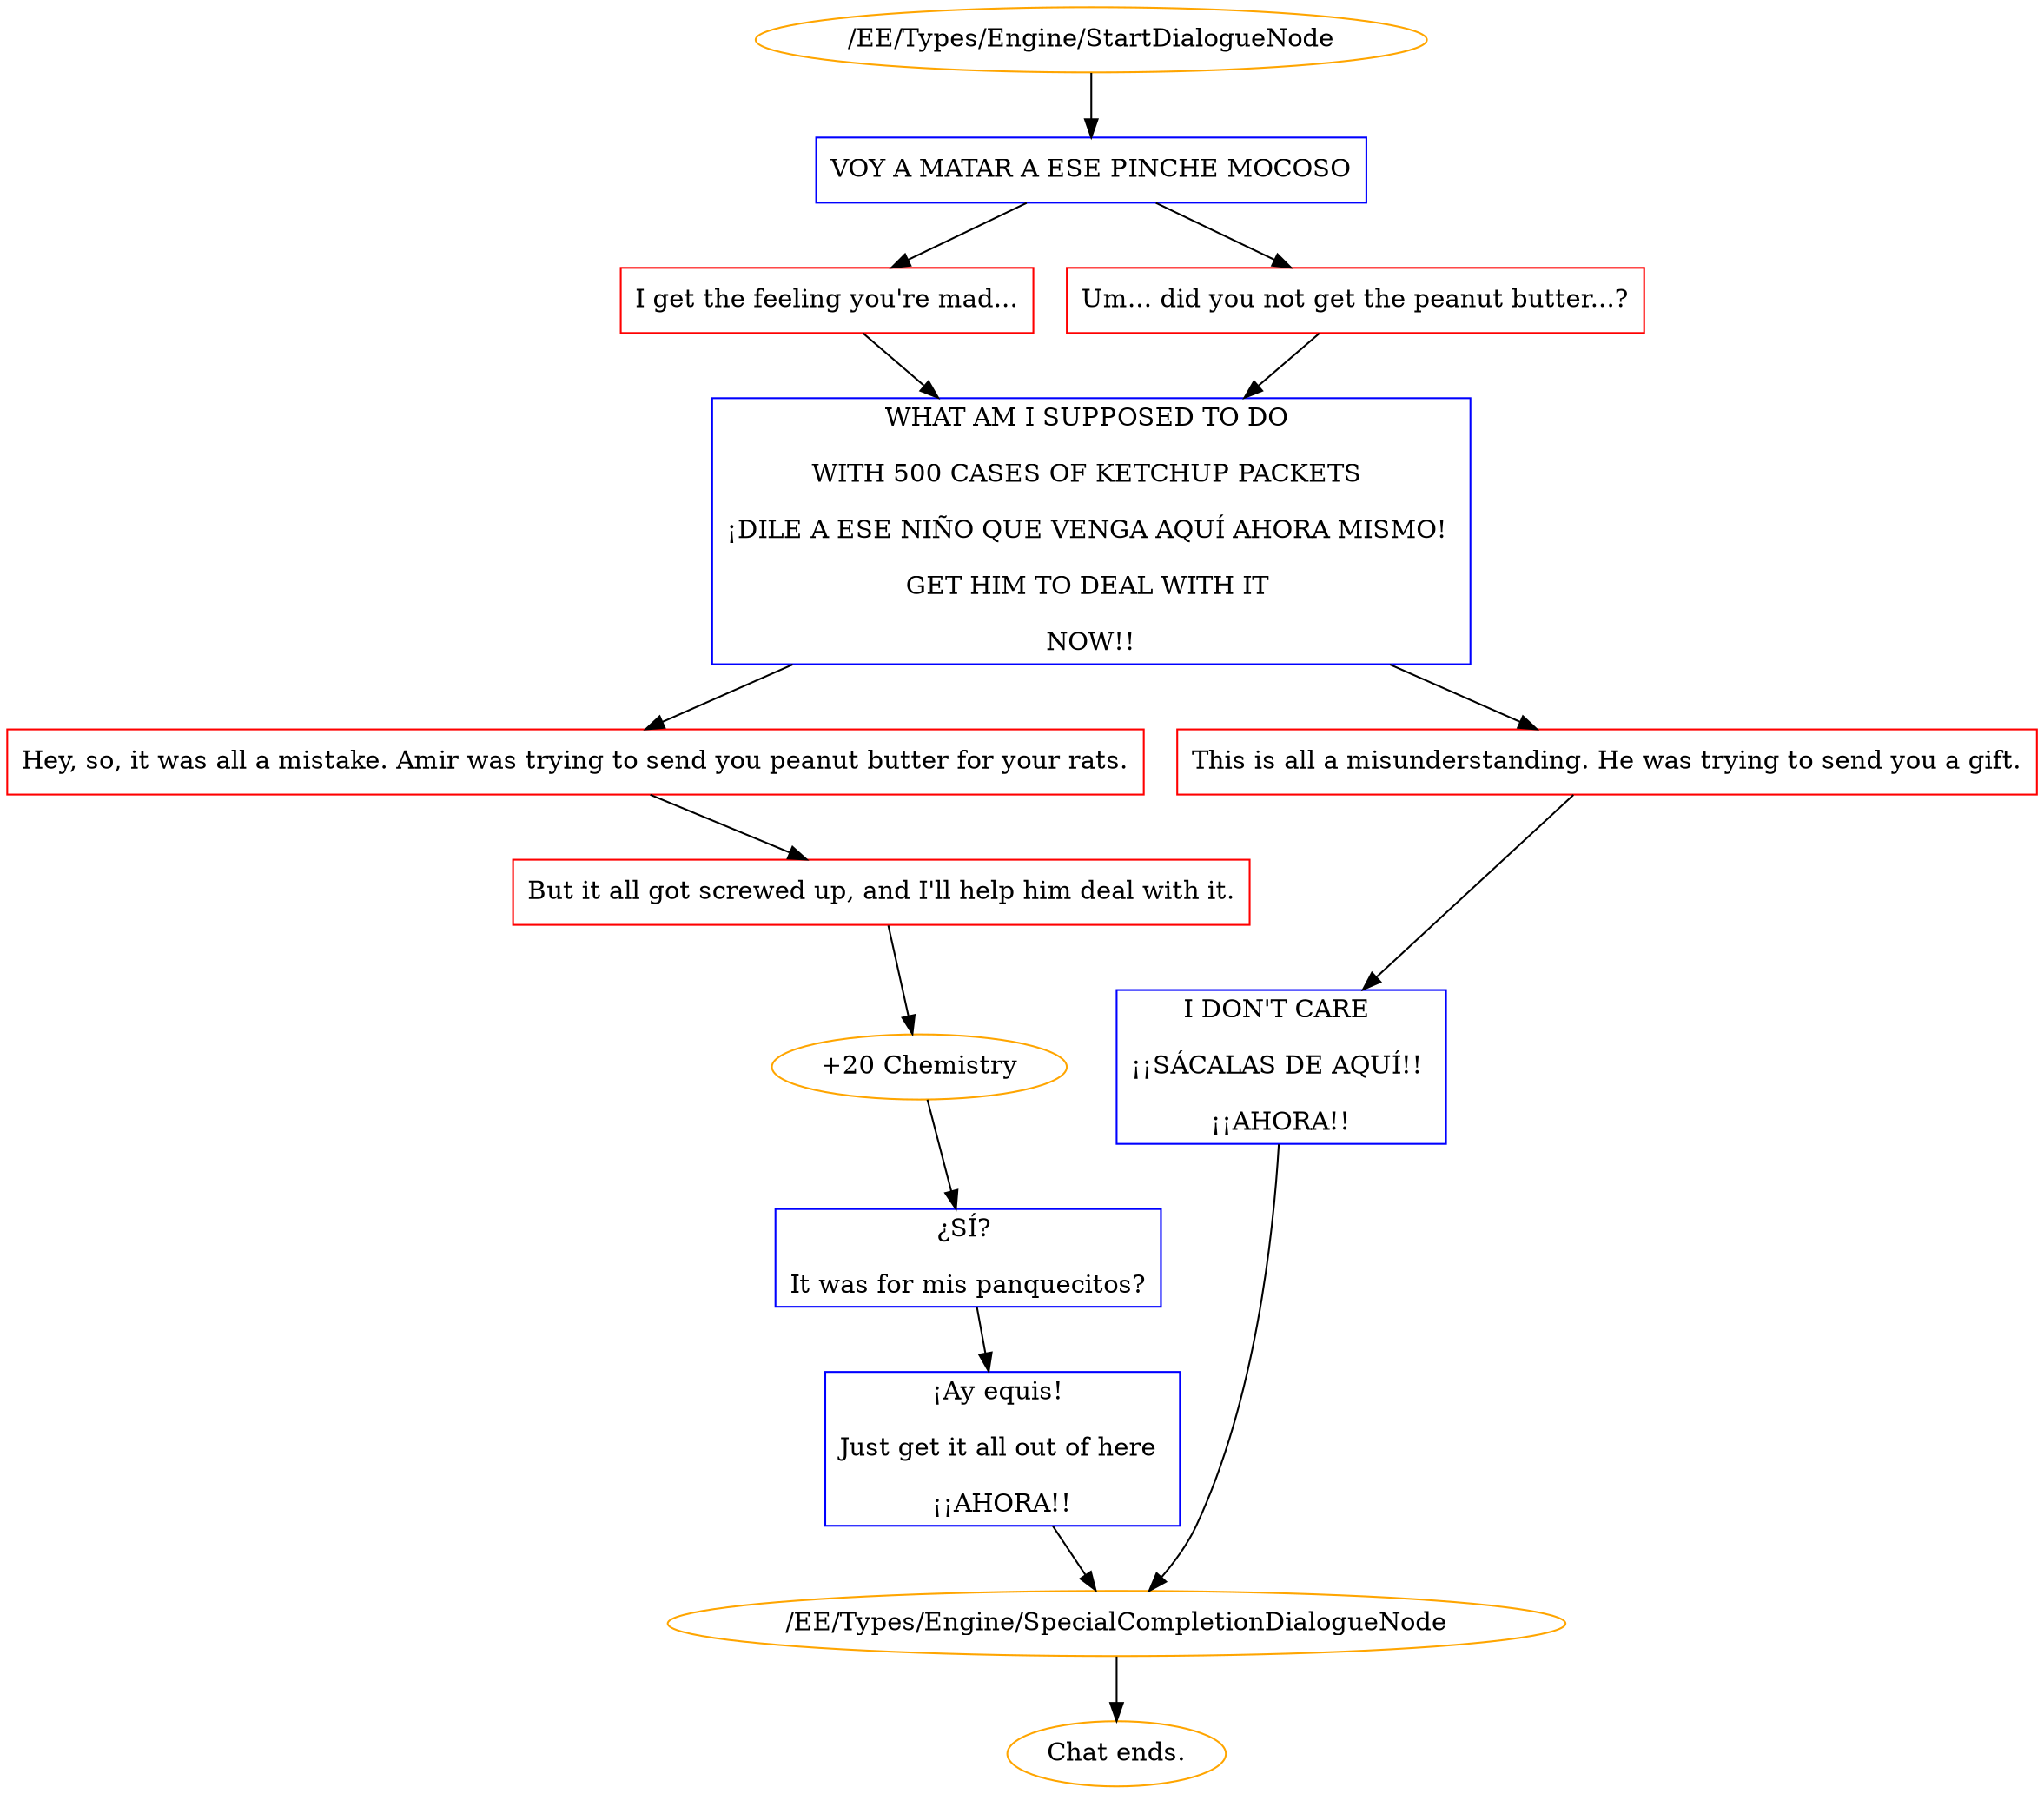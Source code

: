 digraph {
	1768 [label="/EE/Types/Engine/StartDialogueNode",color=orange];
		1768 -> 1769;
	1769 [label="VOY A MATAR A ESE PINCHE MOCOSO",shape=box,color=blue];
		1769 -> 1770;
		1769 -> 1771;
	1770 [label="I get the feeling you're mad...",shape=box,color=red];
		1770 -> 1772;
	1771 [label="Um... did you not get the peanut butter...?",shape=box,color=red];
		1771 -> 1772;
	1772 [label="WHAT AM I SUPPOSED TO DO 
WITH 500 CASES OF KETCHUP PACKETS 
¡DILE A ESE NIÑO QUE VENGA AQUÍ AHORA MISMO! 
GET HIM TO DEAL WITH IT 
NOW!!",shape=box,color=blue];
		1772 -> 1773;
		1772 -> 1774;
	1773 [label="Hey, so, it was all a mistake. Amir was trying to send you peanut butter for your rats.",shape=box,color=red];
		1773 -> 1775;
	1774 [label="This is all a misunderstanding. He was trying to send you a gift.",shape=box,color=red];
		1774 -> 1776;
	1775 [label="But it all got screwed up, and I'll help him deal with it.",shape=box,color=red];
		1775 -> 1780;
	1776 [label="I DON'T CARE 
¡¡SÁCALAS DE AQUÍ!! 
¡¡AHORA!!",shape=box,color=blue];
		1776 -> 1777;
	1780 [label="+20 Chemistry",color=orange];
		1780 -> 1778;
	1777 [label="/EE/Types/Engine/SpecialCompletionDialogueNode",color=orange];
		1777 -> "Chat ends.";
	1778 [label="¿SÍ? 
It was for mis panquecitos?",shape=box,color=blue];
		1778 -> 1779;
	"Chat ends." [color=orange];
	1779 [label="¡Ay equis! 
Just get it all out of here 
¡¡AHORA!!",shape=box,color=blue];
		1779 -> 1777;
}